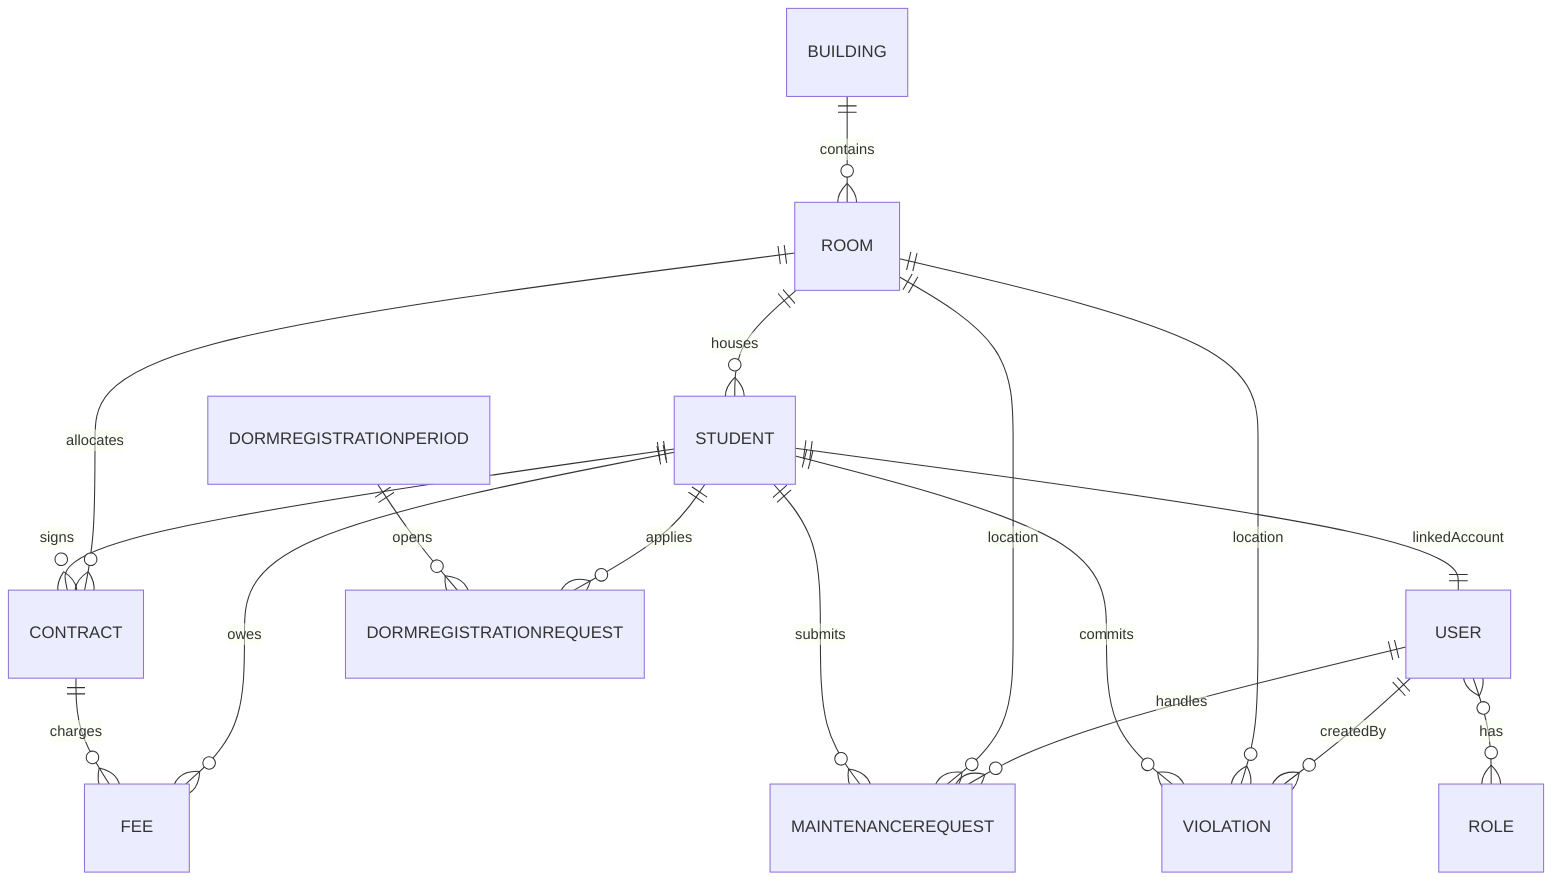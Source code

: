 erDiagram
    BUILDING ||--o{ ROOM : contains
    ROOM ||--o{ STUDENT : houses
    STUDENT ||--o{ CONTRACT : signs
    ROOM ||--o{ CONTRACT : allocates
    CONTRACT ||--o{ FEE : charges
    STUDENT ||--o{ FEE : owes
    STUDENT ||--o{ MAINTENANCEREQUEST : submits
    ROOM ||--o{ MAINTENANCEREQUEST : location
    USER ||--o{ MAINTENANCEREQUEST : handles
    STUDENT ||--o{ VIOLATION : commits
    ROOM ||--o{ VIOLATION : location
    USER ||--o{ VIOLATION : createdBy
    USER }o--o{ ROLE : has
    STUDENT ||--|| USER : linkedAccount
    DORMREGISTRATIONPERIOD ||--o{ DORMREGISTRATIONREQUEST : opens
    STUDENT ||--o{ DORMREGISTRATIONREQUEST : applies